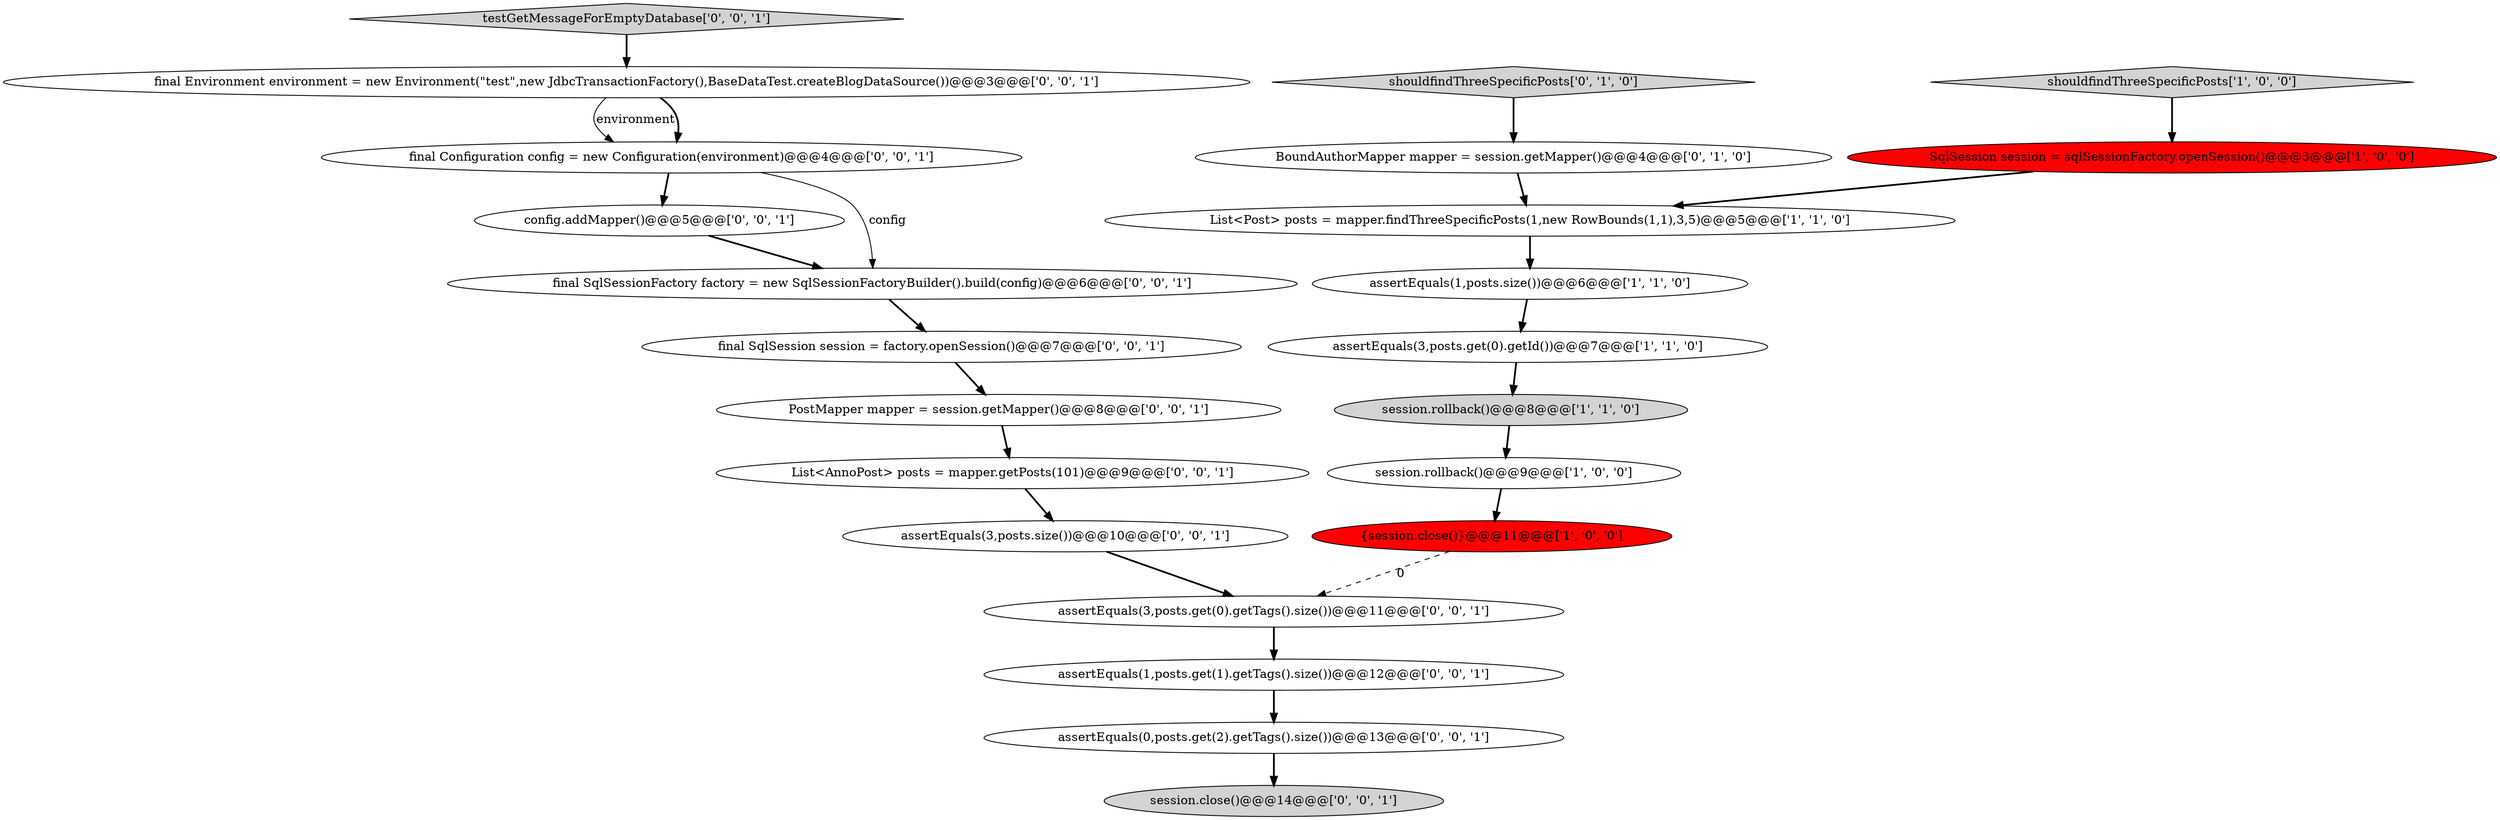 digraph {
0 [style = filled, label = "session.rollback()@@@8@@@['1', '1', '0']", fillcolor = lightgray, shape = ellipse image = "AAA0AAABBB1BBB"];
4 [style = filled, label = "session.rollback()@@@9@@@['1', '0', '0']", fillcolor = white, shape = ellipse image = "AAA0AAABBB1BBB"];
8 [style = filled, label = "BoundAuthorMapper mapper = session.getMapper()@@@4@@@['0', '1', '0']", fillcolor = white, shape = ellipse image = "AAA0AAABBB2BBB"];
19 [style = filled, label = "config.addMapper()@@@5@@@['0', '0', '1']", fillcolor = white, shape = ellipse image = "AAA0AAABBB3BBB"];
22 [style = filled, label = "session.close()@@@14@@@['0', '0', '1']", fillcolor = lightgray, shape = ellipse image = "AAA0AAABBB3BBB"];
14 [style = filled, label = "final Configuration config = new Configuration(environment)@@@4@@@['0', '0', '1']", fillcolor = white, shape = ellipse image = "AAA0AAABBB3BBB"];
6 [style = filled, label = "{session.close()}@@@11@@@['1', '0', '0']", fillcolor = red, shape = ellipse image = "AAA1AAABBB1BBB"];
13 [style = filled, label = "final Environment environment = new Environment(\"test\",new JdbcTransactionFactory(),BaseDataTest.createBlogDataSource())@@@3@@@['0', '0', '1']", fillcolor = white, shape = ellipse image = "AAA0AAABBB3BBB"];
12 [style = filled, label = "List<AnnoPost> posts = mapper.getPosts(101)@@@9@@@['0', '0', '1']", fillcolor = white, shape = ellipse image = "AAA0AAABBB3BBB"];
7 [style = filled, label = "shouldfindThreeSpecificPosts['1', '0', '0']", fillcolor = lightgray, shape = diamond image = "AAA0AAABBB1BBB"];
21 [style = filled, label = "assertEquals(3,posts.size())@@@10@@@['0', '0', '1']", fillcolor = white, shape = ellipse image = "AAA0AAABBB3BBB"];
15 [style = filled, label = "assertEquals(0,posts.get(2).getTags().size())@@@13@@@['0', '0', '1']", fillcolor = white, shape = ellipse image = "AAA0AAABBB3BBB"];
17 [style = filled, label = "final SqlSessionFactory factory = new SqlSessionFactoryBuilder().build(config)@@@6@@@['0', '0', '1']", fillcolor = white, shape = ellipse image = "AAA0AAABBB3BBB"];
11 [style = filled, label = "testGetMessageForEmptyDatabase['0', '0', '1']", fillcolor = lightgray, shape = diamond image = "AAA0AAABBB3BBB"];
2 [style = filled, label = "List<Post> posts = mapper.findThreeSpecificPosts(1,new RowBounds(1,1),3,5)@@@5@@@['1', '1', '0']", fillcolor = white, shape = ellipse image = "AAA0AAABBB1BBB"];
16 [style = filled, label = "final SqlSession session = factory.openSession()@@@7@@@['0', '0', '1']", fillcolor = white, shape = ellipse image = "AAA0AAABBB3BBB"];
18 [style = filled, label = "PostMapper mapper = session.getMapper()@@@8@@@['0', '0', '1']", fillcolor = white, shape = ellipse image = "AAA0AAABBB3BBB"];
10 [style = filled, label = "assertEquals(3,posts.get(0).getTags().size())@@@11@@@['0', '0', '1']", fillcolor = white, shape = ellipse image = "AAA0AAABBB3BBB"];
3 [style = filled, label = "assertEquals(1,posts.size())@@@6@@@['1', '1', '0']", fillcolor = white, shape = ellipse image = "AAA0AAABBB1BBB"];
9 [style = filled, label = "shouldfindThreeSpecificPosts['0', '1', '0']", fillcolor = lightgray, shape = diamond image = "AAA0AAABBB2BBB"];
5 [style = filled, label = "assertEquals(3,posts.get(0).getId())@@@7@@@['1', '1', '0']", fillcolor = white, shape = ellipse image = "AAA0AAABBB1BBB"];
20 [style = filled, label = "assertEquals(1,posts.get(1).getTags().size())@@@12@@@['0', '0', '1']", fillcolor = white, shape = ellipse image = "AAA0AAABBB3BBB"];
1 [style = filled, label = "SqlSession session = sqlSessionFactory.openSession()@@@3@@@['1', '0', '0']", fillcolor = red, shape = ellipse image = "AAA1AAABBB1BBB"];
21->10 [style = bold, label=""];
10->20 [style = bold, label=""];
16->18 [style = bold, label=""];
7->1 [style = bold, label=""];
4->6 [style = bold, label=""];
12->21 [style = bold, label=""];
2->3 [style = bold, label=""];
18->12 [style = bold, label=""];
14->19 [style = bold, label=""];
19->17 [style = bold, label=""];
9->8 [style = bold, label=""];
15->22 [style = bold, label=""];
6->10 [style = dashed, label="0"];
3->5 [style = bold, label=""];
5->0 [style = bold, label=""];
8->2 [style = bold, label=""];
0->4 [style = bold, label=""];
11->13 [style = bold, label=""];
13->14 [style = solid, label="environment"];
14->17 [style = solid, label="config"];
1->2 [style = bold, label=""];
20->15 [style = bold, label=""];
13->14 [style = bold, label=""];
17->16 [style = bold, label=""];
}
